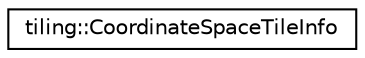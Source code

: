 digraph "Graphical Class Hierarchy"
{
 // LATEX_PDF_SIZE
  edge [fontname="Helvetica",fontsize="10",labelfontname="Helvetica",labelfontsize="10"];
  node [fontname="Helvetica",fontsize="10",shape=record];
  rankdir="LR";
  Node0 [label="tiling::CoordinateSpaceTileInfo",height=0.2,width=0.4,color="black", fillcolor="white", style="filled",URL="$structtiling_1_1CoordinateSpaceTileInfo.html",tooltip=" "];
}

